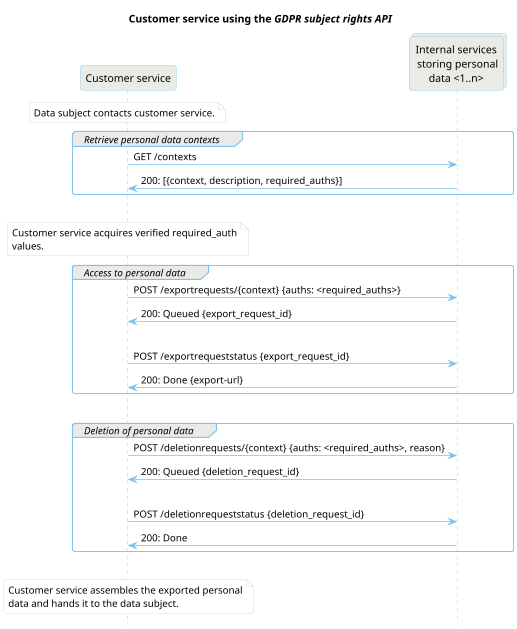 @startuml
' http://plantuml.com/

' Note: This might be out-of-date. As OpenAPI seems to lack a way to codify a
'       sequence diagram, we're forced to document it separately. And as with all
'       separate documentation they become out-of-sync fast.

scale 0.75
hide footbox

skinparam shadowing false
skinparam roundcorner 6
skinparam sequence {
	LifeLineBorderColor #7EC0EE
	LifeLineBackgroundColor #7EC0EE

}
skinparam {
    SequenceTitleFontSize 20

    SequenceGroupBackgroundColor #eaebe6
    SequenceGroupBodyBackgroundColor #FFFFFF
    SequenceGroupBorderColor #7EC0EE
    SequenceGroupBorderThickness 1
    SequenceGroupHeaderFontStyle italic

	ArrowColor #7EC0EE

	ParticipantBorderColor #7EC0EE
	ParticipantBackgroundColor #eaebe6

	CollectionsBorderColor #7EC0EE
	CollectionsBackgroundColor #eaebe6

	ActorBorderColor #7EC0EE
	ActorBackgroundColor #eaebe6

    NoteBorderColor #cfd2c6
    NoteBackgroundColor #FFFFFF
    NoteColor #FFFFFF

    BoundaryBorderColor #eaebe6
    BoundaryBackgroundColor #eaebe6

    ControlBorderColor #eaebe6
    ControlBackgroundColor #eaebe6

    DatabaseBorderColor #eaebe6
    DatabaseBackgroundColor #eaebe6

    EntityBorderColor #eaebe6
    EntityBackgroundColor #eaebe6
}

title Customer service using the //GDPR subject rights API//

participant "Customer service" as CS
collections "Internal services\n storing personal\ndata <1..n>" as S

Note over CS
    Data subject contacts customer service.
End note

group Retrieve personal data contexts
  CS -> S: GET /contexts
  S -> CS: 200: [{context, description, required_auths}]
end
|||
Note over CS
    Customer service acquires verified required_auth
    values.
End note
group Access to personal data
  CS -> S: POST /exportrequests/{context} {auths: <required_auths>}
  S -> CS: 200: Queued {export_request_id}
  |||
  CS -> S: POST /exportrequeststatus {export_request_id}
  S -> CS: 200: Done {export-url}
end
|||
group Deletion of personal data
  CS -> S: POST /deletionrequests/{context} {auths: <required_auths>, reason}
  S -> CS: 200: Queued {deletion_request_id}
  |||
  CS -> S: POST /deletionrequeststatus {deletion_request_id}
  S -> CS: 200: Done
end
|||
Note over CS
    Customer service assembles the exported personal
    data and hands it to the data subject.
End note

@enduml

